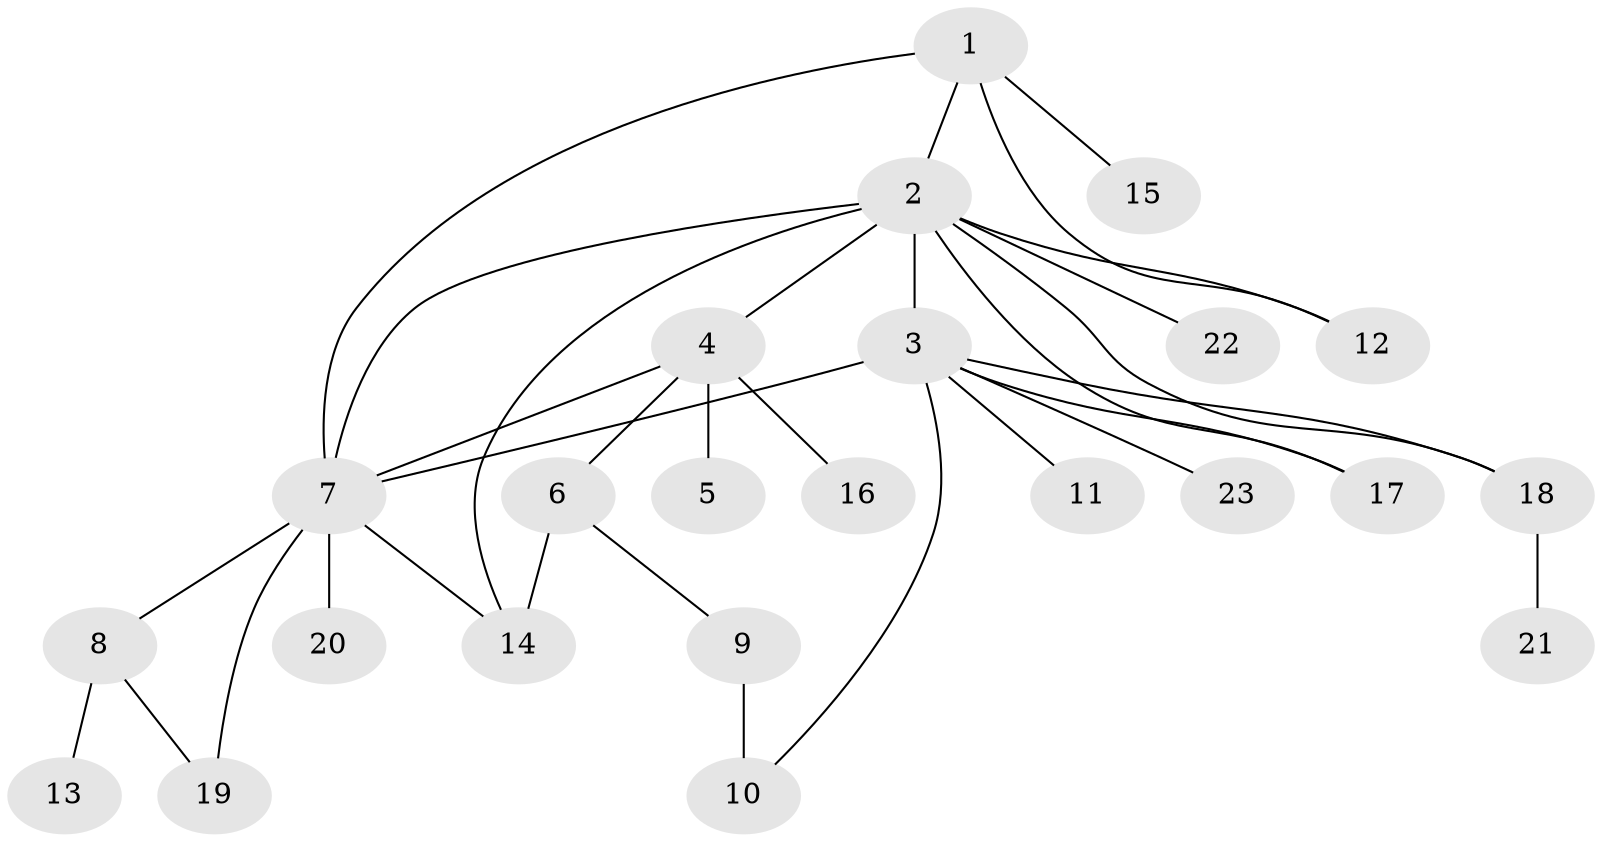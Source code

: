 // original degree distribution, {7: 0.02666666666666667, 23: 0.013333333333333334, 3: 0.06666666666666667, 11: 0.013333333333333334, 1: 0.5333333333333333, 2: 0.24, 13: 0.013333333333333334, 4: 0.04, 5: 0.02666666666666667, 6: 0.02666666666666667}
// Generated by graph-tools (version 1.1) at 2025/50/03/04/25 22:50:13]
// undirected, 23 vertices, 32 edges
graph export_dot {
  node [color=gray90,style=filled];
  1;
  2;
  3;
  4;
  5;
  6;
  7;
  8;
  9;
  10;
  11;
  12;
  13;
  14;
  15;
  16;
  17;
  18;
  19;
  20;
  21;
  22;
  23;
  1 -- 2 [weight=1.0];
  1 -- 7 [weight=1.0];
  1 -- 12 [weight=1.0];
  1 -- 15 [weight=1.0];
  2 -- 3 [weight=10.0];
  2 -- 4 [weight=2.0];
  2 -- 7 [weight=2.0];
  2 -- 12 [weight=4.0];
  2 -- 14 [weight=1.0];
  2 -- 17 [weight=1.0];
  2 -- 18 [weight=1.0];
  2 -- 22 [weight=1.0];
  3 -- 7 [weight=2.0];
  3 -- 10 [weight=1.0];
  3 -- 11 [weight=1.0];
  3 -- 17 [weight=2.0];
  3 -- 18 [weight=1.0];
  3 -- 23 [weight=1.0];
  4 -- 5 [weight=4.0];
  4 -- 6 [weight=2.0];
  4 -- 7 [weight=1.0];
  4 -- 16 [weight=1.0];
  6 -- 9 [weight=1.0];
  6 -- 14 [weight=2.0];
  7 -- 8 [weight=1.0];
  7 -- 14 [weight=1.0];
  7 -- 19 [weight=1.0];
  7 -- 20 [weight=5.0];
  8 -- 13 [weight=1.0];
  8 -- 19 [weight=1.0];
  9 -- 10 [weight=2.0];
  18 -- 21 [weight=1.0];
}
